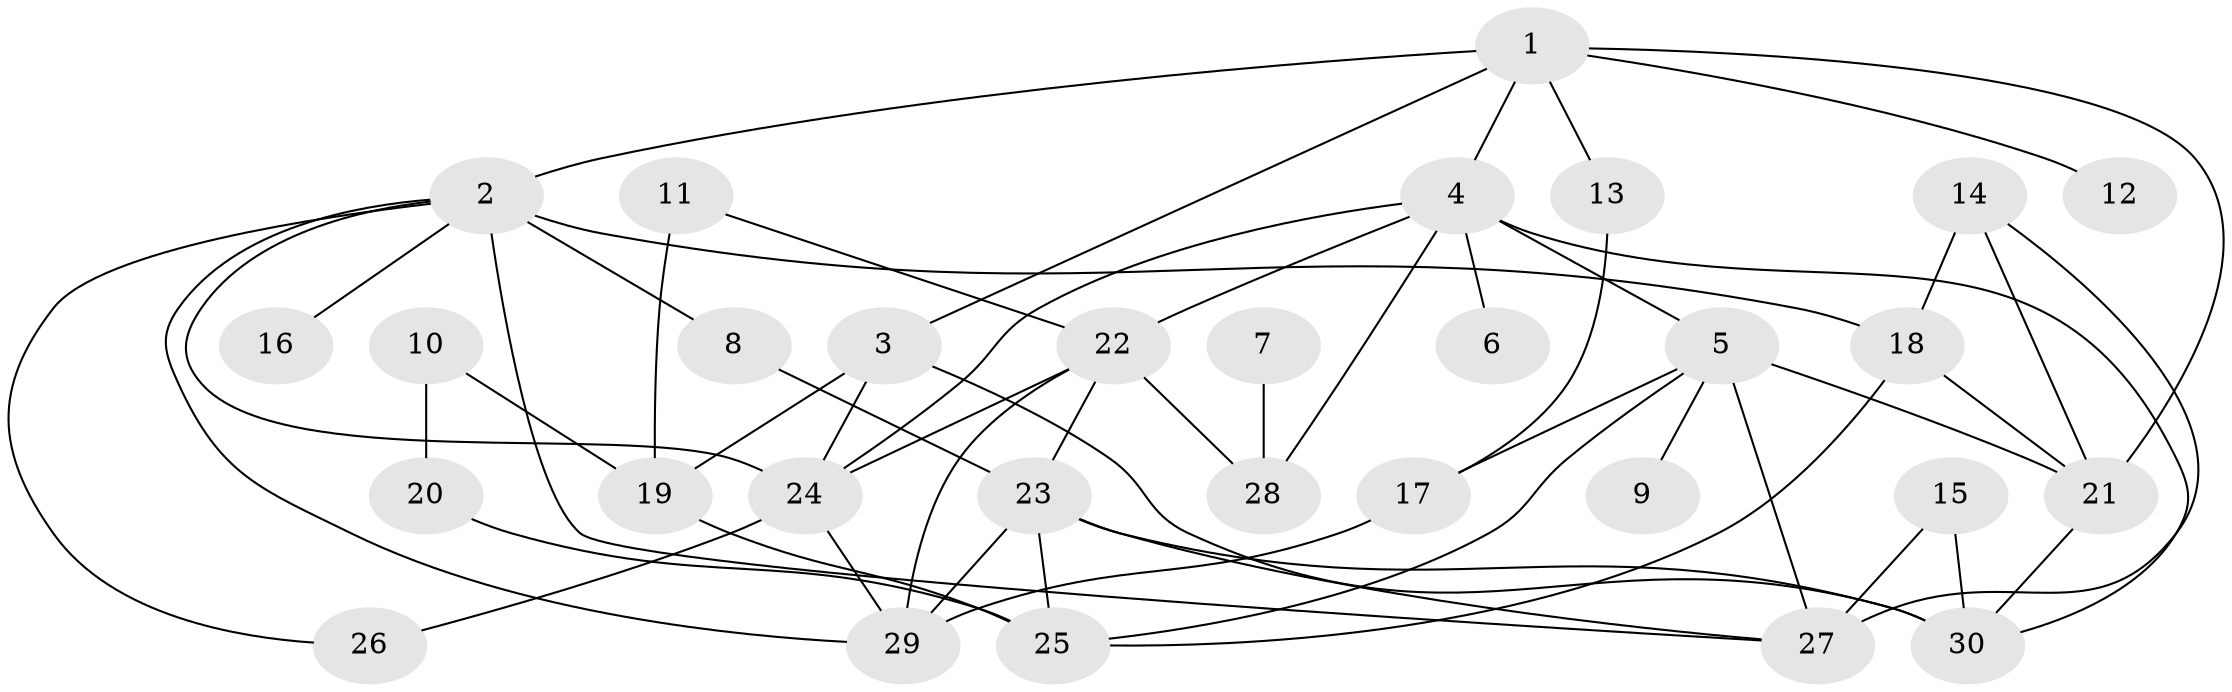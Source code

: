 // original degree distribution, {2: 0.3050847457627119, 6: 0.03389830508474576, 5: 0.11864406779661017, 8: 0.01694915254237288, 3: 0.2711864406779661, 1: 0.15254237288135594, 4: 0.1016949152542373}
// Generated by graph-tools (version 1.1) at 2025/49/03/09/25 03:49:26]
// undirected, 30 vertices, 55 edges
graph export_dot {
graph [start="1"]
  node [color=gray90,style=filled];
  1;
  2;
  3;
  4;
  5;
  6;
  7;
  8;
  9;
  10;
  11;
  12;
  13;
  14;
  15;
  16;
  17;
  18;
  19;
  20;
  21;
  22;
  23;
  24;
  25;
  26;
  27;
  28;
  29;
  30;
  1 -- 2 [weight=1.0];
  1 -- 3 [weight=1.0];
  1 -- 4 [weight=1.0];
  1 -- 12 [weight=1.0];
  1 -- 13 [weight=1.0];
  1 -- 21 [weight=1.0];
  2 -- 8 [weight=1.0];
  2 -- 16 [weight=1.0];
  2 -- 18 [weight=1.0];
  2 -- 24 [weight=1.0];
  2 -- 26 [weight=1.0];
  2 -- 27 [weight=1.0];
  2 -- 29 [weight=1.0];
  3 -- 19 [weight=1.0];
  3 -- 24 [weight=1.0];
  3 -- 30 [weight=1.0];
  4 -- 5 [weight=1.0];
  4 -- 6 [weight=1.0];
  4 -- 22 [weight=1.0];
  4 -- 24 [weight=1.0];
  4 -- 28 [weight=1.0];
  4 -- 30 [weight=1.0];
  5 -- 9 [weight=1.0];
  5 -- 17 [weight=1.0];
  5 -- 21 [weight=1.0];
  5 -- 25 [weight=1.0];
  5 -- 27 [weight=1.0];
  7 -- 28 [weight=1.0];
  8 -- 23 [weight=1.0];
  10 -- 19 [weight=1.0];
  10 -- 20 [weight=1.0];
  11 -- 19 [weight=1.0];
  11 -- 22 [weight=1.0];
  13 -- 17 [weight=1.0];
  14 -- 18 [weight=1.0];
  14 -- 21 [weight=1.0];
  14 -- 27 [weight=1.0];
  15 -- 27 [weight=1.0];
  15 -- 30 [weight=1.0];
  17 -- 29 [weight=1.0];
  18 -- 21 [weight=1.0];
  18 -- 25 [weight=1.0];
  19 -- 25 [weight=1.0];
  20 -- 25 [weight=1.0];
  21 -- 30 [weight=1.0];
  22 -- 23 [weight=3.0];
  22 -- 24 [weight=1.0];
  22 -- 28 [weight=1.0];
  22 -- 29 [weight=1.0];
  23 -- 25 [weight=1.0];
  23 -- 27 [weight=1.0];
  23 -- 29 [weight=1.0];
  23 -- 30 [weight=1.0];
  24 -- 26 [weight=1.0];
  24 -- 29 [weight=1.0];
}
